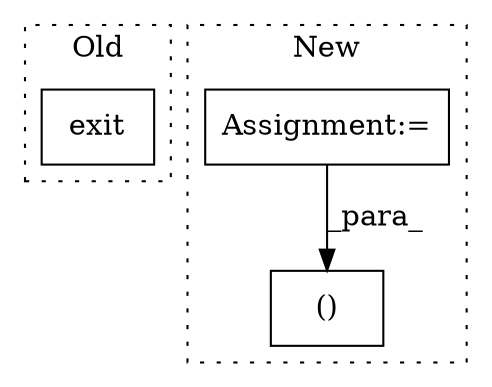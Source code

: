 digraph G {
subgraph cluster0 {
1 [label="exit" a="32" s="966,972" l="5,1" shape="box"];
label = "Old";
style="dotted";
}
subgraph cluster1 {
2 [label="()" a="106" s="4771" l="32" shape="box"];
3 [label="Assignment:=" a="7" s="4649" l="1" shape="box"];
label = "New";
style="dotted";
}
3 -> 2 [label="_para_"];
}